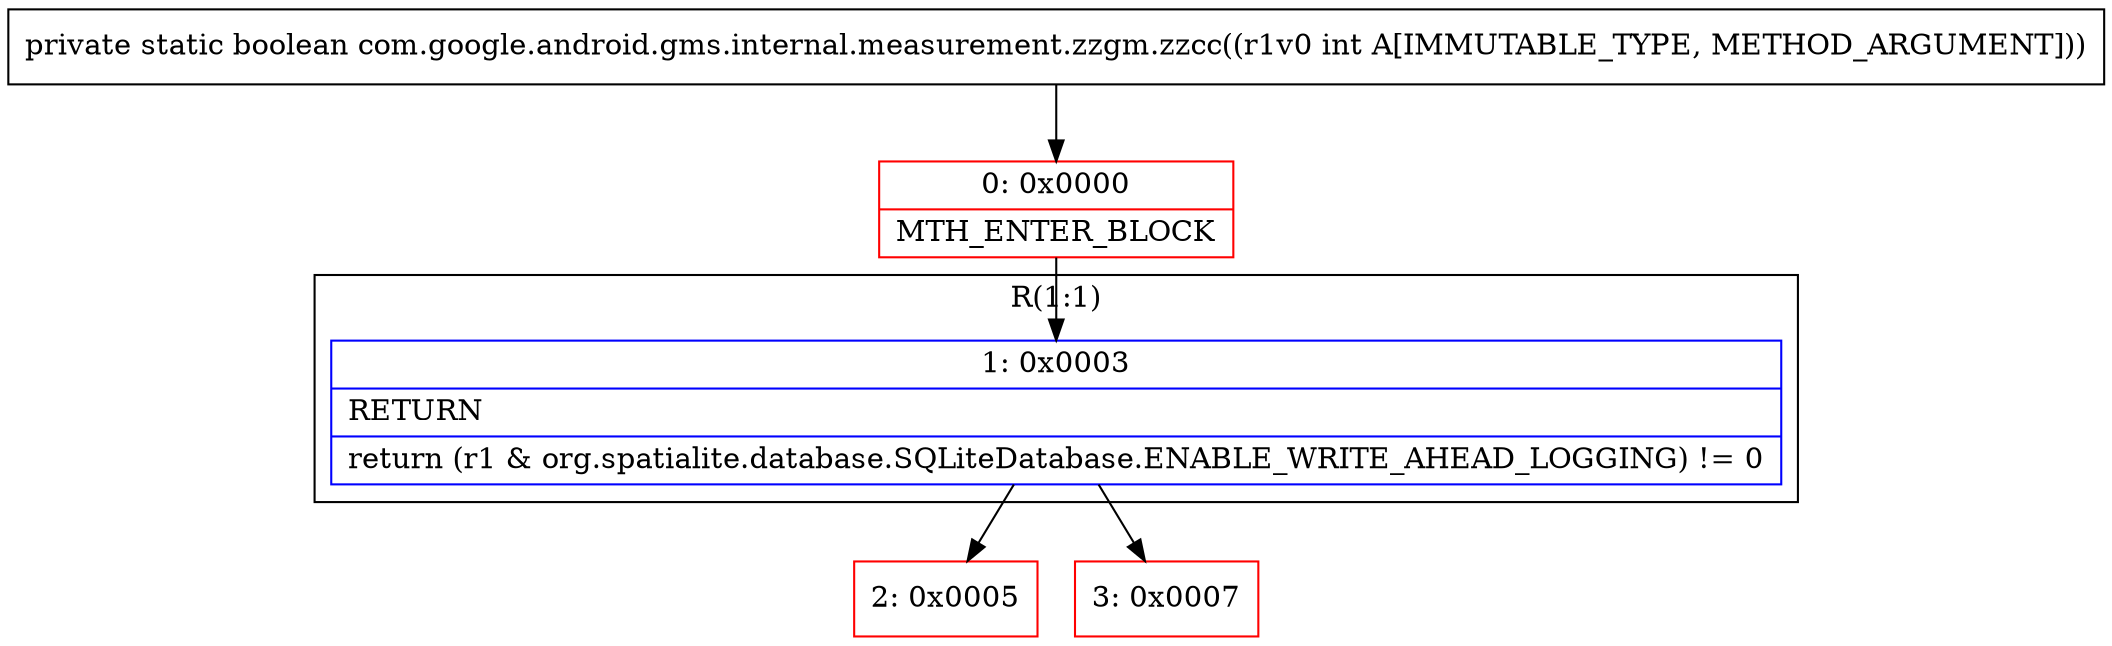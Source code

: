 digraph "CFG forcom.google.android.gms.internal.measurement.zzgm.zzcc(I)Z" {
subgraph cluster_Region_1466977653 {
label = "R(1:1)";
node [shape=record,color=blue];
Node_1 [shape=record,label="{1\:\ 0x0003|RETURN\l|return (r1 & org.spatialite.database.SQLiteDatabase.ENABLE_WRITE_AHEAD_LOGGING) != 0\l}"];
}
Node_0 [shape=record,color=red,label="{0\:\ 0x0000|MTH_ENTER_BLOCK\l}"];
Node_2 [shape=record,color=red,label="{2\:\ 0x0005}"];
Node_3 [shape=record,color=red,label="{3\:\ 0x0007}"];
MethodNode[shape=record,label="{private static boolean com.google.android.gms.internal.measurement.zzgm.zzcc((r1v0 int A[IMMUTABLE_TYPE, METHOD_ARGUMENT])) }"];
MethodNode -> Node_0;
Node_1 -> Node_2;
Node_1 -> Node_3;
Node_0 -> Node_1;
}

